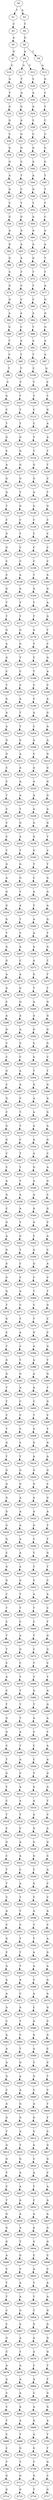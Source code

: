 strict digraph  {
	S0 -> S1 [ label = T ];
	S0 -> S2 [ label = A ];
	S1 -> S3 [ label = C ];
	S2 -> S4 [ label = T ];
	S3 -> S5 [ label = A ];
	S4 -> S6 [ label = G ];
	S5 -> S7 [ label = G ];
	S6 -> S8 [ label = A ];
	S6 -> S9 [ label = C ];
	S7 -> S10 [ label = C ];
	S8 -> S11 [ label = A ];
	S8 -> S12 [ label = C ];
	S9 -> S13 [ label = A ];
	S10 -> S14 [ label = G ];
	S11 -> S15 [ label = T ];
	S12 -> S16 [ label = C ];
	S13 -> S17 [ label = G ];
	S14 -> S18 [ label = T ];
	S15 -> S19 [ label = A ];
	S16 -> S20 [ label = A ];
	S17 -> S21 [ label = C ];
	S18 -> S22 [ label = G ];
	S19 -> S23 [ label = G ];
	S20 -> S24 [ label = A ];
	S21 -> S25 [ label = T ];
	S22 -> S26 [ label = G ];
	S23 -> S27 [ label = A ];
	S24 -> S28 [ label = C ];
	S25 -> S29 [ label = C ];
	S26 -> S30 [ label = C ];
	S27 -> S31 [ label = G ];
	S28 -> S32 [ label = C ];
	S29 -> S33 [ label = C ];
	S30 -> S34 [ label = G ];
	S31 -> S35 [ label = G ];
	S32 -> S36 [ label = G ];
	S33 -> S37 [ label = G ];
	S34 -> S38 [ label = G ];
	S35 -> S39 [ label = C ];
	S36 -> S40 [ label = A ];
	S37 -> S41 [ label = G ];
	S38 -> S42 [ label = A ];
	S39 -> S43 [ label = T ];
	S40 -> S44 [ label = A ];
	S41 -> S45 [ label = T ];
	S42 -> S46 [ label = G ];
	S43 -> S47 [ label = C ];
	S44 -> S48 [ label = G ];
	S45 -> S49 [ label = T ];
	S46 -> S50 [ label = C ];
	S47 -> S51 [ label = T ];
	S48 -> S52 [ label = T ];
	S49 -> S53 [ label = T ];
	S50 -> S54 [ label = G ];
	S51 -> S55 [ label = G ];
	S52 -> S56 [ label = A ];
	S53 -> S57 [ label = C ];
	S54 -> S58 [ label = A ];
	S55 -> S59 [ label = A ];
	S56 -> S60 [ label = A ];
	S57 -> S61 [ label = A ];
	S58 -> S62 [ label = G ];
	S59 -> S63 [ label = A ];
	S60 -> S64 [ label = A ];
	S61 -> S65 [ label = A ];
	S62 -> S66 [ label = G ];
	S63 -> S67 [ label = A ];
	S64 -> S68 [ label = G ];
	S65 -> S69 [ label = T ];
	S66 -> S70 [ label = C ];
	S67 -> S71 [ label = T ];
	S68 -> S72 [ label = T ];
	S69 -> S73 [ label = T ];
	S70 -> S74 [ label = G ];
	S71 -> S75 [ label = C ];
	S72 -> S76 [ label = T ];
	S73 -> S77 [ label = A ];
	S74 -> S78 [ label = G ];
	S75 -> S79 [ label = C ];
	S76 -> S80 [ label = C ];
	S77 -> S81 [ label = G ];
	S78 -> S82 [ label = A ];
	S79 -> S83 [ label = A ];
	S80 -> S84 [ label = A ];
	S81 -> S85 [ label = G ];
	S82 -> S86 [ label = G ];
	S83 -> S87 [ label = C ];
	S84 -> S88 [ label = T ];
	S85 -> S89 [ label = G ];
	S86 -> S90 [ label = T ];
	S87 -> S91 [ label = A ];
	S88 -> S92 [ label = A ];
	S89 -> S93 [ label = A ];
	S90 -> S94 [ label = C ];
	S91 -> S95 [ label = T ];
	S92 -> S96 [ label = T ];
	S93 -> S97 [ label = G ];
	S94 -> S98 [ label = T ];
	S95 -> S99 [ label = T ];
	S96 -> S100 [ label = C ];
	S97 -> S101 [ label = G ];
	S98 -> S102 [ label = C ];
	S99 -> S103 [ label = T ];
	S100 -> S104 [ label = T ];
	S101 -> S105 [ label = C ];
	S102 -> S106 [ label = G ];
	S103 -> S107 [ label = T ];
	S104 -> S108 [ label = T ];
	S105 -> S109 [ label = T ];
	S106 -> S110 [ label = C ];
	S107 -> S111 [ label = T ];
	S108 -> S112 [ label = C ];
	S109 -> S113 [ label = G ];
	S110 -> S114 [ label = T ];
	S111 -> S115 [ label = T ];
	S112 -> S116 [ label = C ];
	S113 -> S117 [ label = A ];
	S114 -> S118 [ label = G ];
	S115 -> S119 [ label = G ];
	S116 -> S120 [ label = T ];
	S117 -> S121 [ label = A ];
	S118 -> S122 [ label = C ];
	S119 -> S123 [ label = G ];
	S120 -> S124 [ label = T ];
	S121 -> S125 [ label = T ];
	S122 -> S126 [ label = A ];
	S123 -> S127 [ label = G ];
	S124 -> S128 [ label = G ];
	S125 -> S129 [ label = T ];
	S126 -> S130 [ label = G ];
	S127 -> S131 [ label = G ];
	S128 -> S132 [ label = G ];
	S129 -> S133 [ label = C ];
	S130 -> S134 [ label = G ];
	S131 -> S135 [ label = T ];
	S132 -> S136 [ label = A ];
	S133 -> S137 [ label = T ];
	S134 -> S138 [ label = T ];
	S135 -> S139 [ label = G ];
	S136 -> S140 [ label = G ];
	S137 -> S141 [ label = G ];
	S138 -> S142 [ label = C ];
	S139 -> S143 [ label = C ];
	S140 -> S144 [ label = C ];
	S141 -> S145 [ label = C ];
	S142 -> S146 [ label = G ];
	S143 -> S147 [ label = T ];
	S144 -> S148 [ label = C ];
	S145 -> S149 [ label = C ];
	S146 -> S150 [ label = G ];
	S147 -> S151 [ label = C ];
	S148 -> S152 [ label = C ];
	S149 -> S153 [ label = C ];
	S150 -> S154 [ label = C ];
	S151 -> S155 [ label = C ];
	S152 -> S156 [ label = C ];
	S153 -> S157 [ label = C ];
	S154 -> S158 [ label = C ];
	S155 -> S159 [ label = A ];
	S156 -> S160 [ label = T ];
	S157 -> S161 [ label = A ];
	S158 -> S162 [ label = G ];
	S159 -> S163 [ label = A ];
	S160 -> S164 [ label = G ];
	S161 -> S165 [ label = G ];
	S162 -> S166 [ label = T ];
	S163 -> S167 [ label = T ];
	S164 -> S168 [ label = T ];
	S165 -> S169 [ label = A ];
	S166 -> S170 [ label = T ];
	S167 -> S171 [ label = T ];
	S168 -> S172 [ label = T ];
	S169 -> S173 [ label = G ];
	S170 -> S174 [ label = G ];
	S171 -> S175 [ label = G ];
	S172 -> S176 [ label = A ];
	S173 -> S177 [ label = T ];
	S174 -> S178 [ label = A ];
	S175 -> S179 [ label = G ];
	S176 -> S180 [ label = T ];
	S177 -> S181 [ label = C ];
	S178 -> S182 [ label = G ];
	S179 -> S183 [ label = T ];
	S180 -> S184 [ label = T ];
	S181 -> S185 [ label = G ];
	S182 -> S186 [ label = C ];
	S183 -> S187 [ label = C ];
	S184 -> S188 [ label = T ];
	S185 -> S189 [ label = A ];
	S186 -> S190 [ label = T ];
	S187 -> S191 [ label = C ];
	S188 -> S192 [ label = C ];
	S189 -> S193 [ label = C ];
	S190 -> S194 [ label = G ];
	S191 -> S195 [ label = A ];
	S192 -> S196 [ label = C ];
	S193 -> S197 [ label = A ];
	S194 -> S198 [ label = A ];
	S195 -> S199 [ label = T ];
	S196 -> S200 [ label = A ];
	S197 -> S201 [ label = G ];
	S198 -> S202 [ label = A ];
	S199 -> S203 [ label = T ];
	S200 -> S204 [ label = C ];
	S201 -> S205 [ label = A ];
	S202 -> S206 [ label = G ];
	S203 -> S207 [ label = G ];
	S204 -> S208 [ label = A ];
	S205 -> S209 [ label = A ];
	S206 -> S210 [ label = G ];
	S207 -> S211 [ label = A ];
	S208 -> S212 [ label = C ];
	S209 -> S213 [ label = G ];
	S210 -> S214 [ label = C ];
	S211 -> S215 [ label = A ];
	S212 -> S216 [ label = A ];
	S213 -> S217 [ label = G ];
	S214 -> S218 [ label = C ];
	S215 -> S219 [ label = A ];
	S216 -> S220 [ label = A ];
	S217 -> S221 [ label = G ];
	S218 -> S222 [ label = T ];
	S219 -> S223 [ label = A ];
	S220 -> S224 [ label = A ];
	S221 -> S225 [ label = G ];
	S222 -> S226 [ label = C ];
	S223 -> S227 [ label = T ];
	S224 -> S228 [ label = A ];
	S225 -> S229 [ label = A ];
	S226 -> S230 [ label = C ];
	S227 -> S231 [ label = G ];
	S228 -> S232 [ label = G ];
	S229 -> S233 [ label = G ];
	S230 -> S234 [ label = C ];
	S231 -> S235 [ label = A ];
	S232 -> S236 [ label = G ];
	S233 -> S237 [ label = T ];
	S234 -> S238 [ label = T ];
	S235 -> S239 [ label = T ];
	S236 -> S240 [ label = G ];
	S237 -> S241 [ label = C ];
	S238 -> S242 [ label = G ];
	S239 -> S243 [ label = G ];
	S240 -> S244 [ label = T ];
	S241 -> S245 [ label = T ];
	S242 -> S246 [ label = A ];
	S243 -> S247 [ label = G ];
	S244 -> S248 [ label = C ];
	S245 -> S249 [ label = G ];
	S246 -> S250 [ label = G ];
	S247 -> S251 [ label = T ];
	S248 -> S252 [ label = A ];
	S249 -> S253 [ label = G ];
	S250 -> S254 [ label = G ];
	S251 -> S255 [ label = A ];
	S252 -> S256 [ label = T ];
	S253 -> S257 [ label = A ];
	S254 -> S258 [ label = G ];
	S255 -> S259 [ label = T ];
	S256 -> S260 [ label = A ];
	S257 -> S261 [ label = G ];
	S258 -> S262 [ label = T ];
	S259 -> S263 [ label = C ];
	S260 -> S264 [ label = A ];
	S261 -> S265 [ label = T ];
	S262 -> S266 [ label = G ];
	S263 -> S267 [ label = A ];
	S264 -> S268 [ label = A ];
	S265 -> S269 [ label = G ];
	S266 -> S270 [ label = G ];
	S267 -> S271 [ label = C ];
	S268 -> S272 [ label = A ];
	S269 -> S273 [ label = T ];
	S270 -> S274 [ label = A ];
	S271 -> S275 [ label = A ];
	S272 -> S276 [ label = G ];
	S273 -> S277 [ label = T ];
	S274 -> S278 [ label = G ];
	S275 -> S279 [ label = G ];
	S276 -> S280 [ label = T ];
	S277 -> S281 [ label = T ];
	S278 -> S282 [ label = C ];
	S279 -> S283 [ label = G ];
	S280 -> S284 [ label = A ];
	S281 -> S285 [ label = G ];
	S282 -> S286 [ label = A ];
	S283 -> S287 [ label = A ];
	S284 -> S288 [ label = A ];
	S285 -> S289 [ label = G ];
	S286 -> S290 [ label = G ];
	S287 -> S291 [ label = A ];
	S288 -> S292 [ label = G ];
	S289 -> S293 [ label = G ];
	S290 -> S294 [ label = C ];
	S291 -> S295 [ label = C ];
	S292 -> S296 [ label = G ];
	S293 -> S297 [ label = G ];
	S294 -> S298 [ label = C ];
	S295 -> S299 [ label = C ];
	S296 -> S300 [ label = G ];
	S297 -> S301 [ label = C ];
	S298 -> S302 [ label = G ];
	S299 -> S303 [ label = A ];
	S300 -> S304 [ label = T ];
	S301 -> S305 [ label = T ];
	S302 -> S306 [ label = C ];
	S303 -> S307 [ label = A ];
	S304 -> S308 [ label = G ];
	S305 -> S309 [ label = G ];
	S306 -> S310 [ label = G ];
	S307 -> S311 [ label = C ];
	S308 -> S312 [ label = A ];
	S309 -> S313 [ label = G ];
	S310 -> S314 [ label = C ];
	S311 -> S315 [ label = T ];
	S312 -> S316 [ label = A ];
	S313 -> S317 [ label = G ];
	S314 -> S318 [ label = G ];
	S315 -> S319 [ label = T ];
	S316 -> S320 [ label = A ];
	S317 -> S321 [ label = A ];
	S318 -> S322 [ label = G ];
	S319 -> S323 [ label = C ];
	S320 -> S324 [ label = A ];
	S321 -> S325 [ label = G ];
	S322 -> S326 [ label = C ];
	S323 -> S327 [ label = T ];
	S324 -> S328 [ label = A ];
	S325 -> S329 [ label = C ];
	S326 -> S330 [ label = C ];
	S327 -> S331 [ label = T ];
	S328 -> S332 [ label = G ];
	S329 -> S333 [ label = A ];
	S330 -> S334 [ label = A ];
	S331 -> S335 [ label = T ];
	S332 -> S336 [ label = A ];
	S333 -> S337 [ label = G ];
	S334 -> S338 [ label = G ];
	S335 -> S339 [ label = A ];
	S336 -> S340 [ label = A ];
	S337 -> S341 [ label = C ];
	S338 -> S342 [ label = C ];
	S339 -> S343 [ label = A ];
	S340 -> S344 [ label = A ];
	S341 -> S345 [ label = G ];
	S342 -> S346 [ label = G ];
	S343 -> S347 [ label = T ];
	S344 -> S348 [ label = G ];
	S345 -> S349 [ label = C ];
	S346 -> S350 [ label = A ];
	S347 -> S351 [ label = G ];
	S348 -> S352 [ label = C ];
	S349 -> S353 [ label = A ];
	S350 -> S354 [ label = G ];
	S351 -> S355 [ label = T ];
	S352 -> S356 [ label = A ];
	S353 -> S357 [ label = C ];
	S354 -> S358 [ label = G ];
	S355 -> S359 [ label = C ];
	S356 -> S360 [ label = G ];
	S357 -> S361 [ label = A ];
	S358 -> S362 [ label = G ];
	S359 -> S363 [ label = C ];
	S360 -> S364 [ label = C ];
	S361 -> S365 [ label = C ];
	S362 -> S366 [ label = G ];
	S363 -> S367 [ label = A ];
	S364 -> S368 [ label = T ];
	S365 -> S369 [ label = T ];
	S366 -> S370 [ label = T ];
	S367 -> S371 [ label = C ];
	S368 -> S372 [ label = C ];
	S369 -> S373 [ label = G ];
	S370 -> S374 [ label = G ];
	S371 -> S375 [ label = T ];
	S372 -> S376 [ label = T ];
	S373 -> S377 [ label = C ];
	S374 -> S378 [ label = C ];
	S375 -> S379 [ label = A ];
	S376 -> S380 [ label = G ];
	S377 -> S381 [ label = C ];
	S378 -> S382 [ label = T ];
	S379 -> S383 [ label = C ];
	S380 -> S384 [ label = A ];
	S381 -> S385 [ label = G ];
	S382 -> S386 [ label = G ];
	S383 -> S387 [ label = T ];
	S384 -> S388 [ label = A ];
	S385 -> S389 [ label = T ];
	S386 -> S390 [ label = G ];
	S387 -> S391 [ label = G ];
	S388 -> S392 [ label = A ];
	S389 -> S393 [ label = G ];
	S390 -> S394 [ label = T ];
	S391 -> S395 [ label = A ];
	S392 -> S396 [ label = A ];
	S393 -> S397 [ label = T ];
	S394 -> S398 [ label = T ];
	S395 -> S399 [ label = C ];
	S396 -> S400 [ label = C ];
	S397 -> S401 [ label = G ];
	S398 -> S402 [ label = C ];
	S399 -> S403 [ label = C ];
	S400 -> S404 [ label = T ];
	S401 -> S405 [ label = C ];
	S402 -> S406 [ label = T ];
	S403 -> S407 [ label = C ];
	S404 -> S408 [ label = G ];
	S405 -> S409 [ label = T ];
	S406 -> S410 [ label = G ];
	S407 -> S411 [ label = C ];
	S408 -> S412 [ label = G ];
	S409 -> S413 [ label = G ];
	S410 -> S414 [ label = T ];
	S411 -> S415 [ label = T ];
	S412 -> S416 [ label = A ];
	S413 -> S417 [ label = A ];
	S414 -> S418 [ label = G ];
	S415 -> S419 [ label = G ];
	S416 -> S420 [ label = G ];
	S417 -> S421 [ label = G ];
	S418 -> S422 [ label = G ];
	S419 -> S423 [ label = G ];
	S420 -> S424 [ label = G ];
	S421 -> S425 [ label = C ];
	S422 -> S426 [ label = G ];
	S423 -> S427 [ label = A ];
	S424 -> S428 [ label = A ];
	S425 -> S429 [ label = G ];
	S426 -> S430 [ label = G ];
	S427 -> S431 [ label = A ];
	S428 -> S432 [ label = A ];
	S429 -> S433 [ label = A ];
	S430 -> S434 [ label = G ];
	S431 -> S435 [ label = A ];
	S432 -> S436 [ label = G ];
	S433 -> S437 [ label = T ];
	S434 -> S438 [ label = G ];
	S435 -> S439 [ label = A ];
	S436 -> S440 [ label = C ];
	S437 -> S441 [ label = T ];
	S438 -> S442 [ label = C ];
	S439 -> S443 [ label = A ];
	S440 -> S444 [ label = T ];
	S441 -> S445 [ label = G ];
	S442 -> S446 [ label = G ];
	S443 -> S447 [ label = A ];
	S444 -> S448 [ label = T ];
	S445 -> S449 [ label = T ];
	S446 -> S450 [ label = G ];
	S447 -> S451 [ label = G ];
	S448 -> S452 [ label = C ];
	S449 -> S453 [ label = C ];
	S450 -> S454 [ label = C ];
	S451 -> S455 [ label = T ];
	S452 -> S456 [ label = A ];
	S453 -> S457 [ label = A ];
	S454 -> S458 [ label = T ];
	S455 -> S459 [ label = T ];
	S456 -> S460 [ label = T ];
	S457 -> S461 [ label = C ];
	S458 -> S462 [ label = C ];
	S459 -> S463 [ label = C ];
	S460 -> S464 [ label = C ];
	S461 -> S465 [ label = T ];
	S462 -> S466 [ label = T ];
	S463 -> S467 [ label = A ];
	S464 -> S468 [ label = T ];
	S465 -> S469 [ label = G ];
	S466 -> S470 [ label = T ];
	S467 -> S471 [ label = G ];
	S468 -> S472 [ label = C ];
	S469 -> S473 [ label = G ];
	S470 -> S474 [ label = C ];
	S471 -> S475 [ label = C ];
	S472 -> S476 [ label = T ];
	S473 -> S477 [ label = C ];
	S474 -> S478 [ label = A ];
	S475 -> S479 [ label = T ];
	S476 -> S480 [ label = T ];
	S477 -> S481 [ label = T ];
	S478 -> S482 [ label = C ];
	S479 -> S483 [ label = T ];
	S480 -> S484 [ label = G ];
	S481 -> S485 [ label = G ];
	S482 -> S486 [ label = T ];
	S483 -> S487 [ label = T ];
	S484 -> S488 [ label = T ];
	S485 -> S489 [ label = G ];
	S486 -> S490 [ label = G ];
	S487 -> S491 [ label = T ];
	S488 -> S492 [ label = A ];
	S489 -> S493 [ label = A ];
	S490 -> S494 [ label = G ];
	S491 -> S495 [ label = A ];
	S492 -> S496 [ label = C ];
	S493 -> S497 [ label = T ];
	S494 -> S498 [ label = C ];
	S495 -> S499 [ label = T ];
	S496 -> S500 [ label = C ];
	S497 -> S501 [ label = A ];
	S498 -> S502 [ label = T ];
	S499 -> S503 [ label = A ];
	S500 -> S504 [ label = C ];
	S501 -> S505 [ label = A ];
	S502 -> S506 [ label = G ];
	S503 -> S507 [ label = C ];
	S504 -> S508 [ label = T ];
	S505 -> S509 [ label = G ];
	S506 -> S510 [ label = T ];
	S507 -> S511 [ label = A ];
	S508 -> S512 [ label = G ];
	S509 -> S513 [ label = G ];
	S510 -> S514 [ label = C ];
	S511 -> S515 [ label = A ];
	S512 -> S516 [ label = A ];
	S513 -> S517 [ label = T ];
	S514 -> S518 [ label = T ];
	S515 -> S519 [ label = T ];
	S516 -> S520 [ label = A ];
	S517 -> S521 [ label = C ];
	S518 -> S522 [ label = C ];
	S519 -> S523 [ label = C ];
	S520 -> S524 [ label = G ];
	S521 -> S525 [ label = A ];
	S522 -> S526 [ label = G ];
	S523 -> S527 [ label = A ];
	S524 -> S528 [ label = G ];
	S525 -> S529 [ label = G ];
	S526 -> S530 [ label = C ];
	S527 -> S531 [ label = A ];
	S528 -> S532 [ label = G ];
	S529 -> S533 [ label = C ];
	S530 -> S534 [ label = T ];
	S531 -> S535 [ label = C ];
	S532 -> S536 [ label = T ];
	S533 -> S537 [ label = A ];
	S534 -> S538 [ label = T ];
	S535 -> S539 [ label = A ];
	S536 -> S540 [ label = G ];
	S537 -> S541 [ label = C ];
	S538 -> S542 [ label = C ];
	S539 -> S543 [ label = T ];
	S540 -> S544 [ label = T ];
	S541 -> S545 [ label = C ];
	S542 -> S546 [ label = A ];
	S543 -> S547 [ label = T ];
	S544 -> S548 [ label = A ];
	S545 -> S549 [ label = A ];
	S546 -> S550 [ label = C ];
	S547 -> S551 [ label = C ];
	S548 -> S552 [ label = T ];
	S549 -> S553 [ label = C ];
	S550 -> S554 [ label = G ];
	S551 -> S555 [ label = T ];
	S552 -> S556 [ label = T ];
	S553 -> S557 [ label = A ];
	S554 -> S558 [ label = C ];
	S555 -> S559 [ label = T ];
	S556 -> S560 [ label = A ];
	S557 -> S561 [ label = G ];
	S558 -> S562 [ label = A ];
	S559 -> S563 [ label = T ];
	S560 -> S564 [ label = A ];
	S561 -> S565 [ label = A ];
	S562 -> S566 [ label = A ];
	S563 -> S567 [ label = A ];
	S564 -> S568 [ label = C ];
	S565 -> S569 [ label = G ];
	S566 -> S570 [ label = A ];
	S567 -> S571 [ label = C ];
	S568 -> S572 [ label = A ];
	S569 -> S573 [ label = A ];
	S570 -> S574 [ label = A ];
	S571 -> S575 [ label = A ];
	S572 -> S576 [ label = C ];
	S573 -> S577 [ label = G ];
	S574 -> S578 [ label = C ];
	S575 -> S579 [ label = T ];
	S576 -> S580 [ label = A ];
	S577 -> S581 [ label = C ];
	S578 -> S582 [ label = A ];
	S579 -> S583 [ label = C ];
	S580 -> S584 [ label = G ];
	S581 -> S585 [ label = G ];
	S582 -> S586 [ label = A ];
	S583 -> S587 [ label = T ];
	S584 -> S588 [ label = A ];
	S585 -> S589 [ label = C ];
	S586 -> S590 [ label = A ];
	S587 -> S591 [ label = G ];
	S588 -> S592 [ label = T ];
	S589 -> S593 [ label = C ];
	S590 -> S594 [ label = G ];
	S591 -> S595 [ label = A ];
	S592 -> S596 [ label = G ];
	S593 -> S597 [ label = T ];
	S594 -> S598 [ label = C ];
	S595 -> S599 [ label = A ];
	S596 -> S600 [ label = C ];
	S597 -> S601 [ label = C ];
	S598 -> S602 [ label = A ];
	S599 -> S603 [ label = G ];
	S600 -> S604 [ label = A ];
	S601 -> S605 [ label = T ];
	S602 -> S606 [ label = G ];
	S603 -> S607 [ label = G ];
	S604 -> S608 [ label = G ];
	S605 -> S609 [ label = T ];
	S606 -> S610 [ label = T ];
	S607 -> S611 [ label = A ];
	S608 -> S612 [ label = G ];
	S609 -> S613 [ label = C ];
	S610 -> S614 [ label = G ];
	S611 -> S615 [ label = T ];
	S612 -> S616 [ label = G ];
	S613 -> S617 [ label = G ];
	S614 -> S618 [ label = G ];
	S615 -> S619 [ label = G ];
	S616 -> S620 [ label = C ];
	S617 -> S621 [ label = G ];
	S618 -> S622 [ label = T ];
	S619 -> S623 [ label = A ];
	S620 -> S624 [ label = A ];
	S621 -> S625 [ label = C ];
	S622 -> S626 [ label = C ];
	S623 -> S627 [ label = A ];
	S624 -> S628 [ label = T ];
	S625 -> S629 [ label = A ];
	S626 -> S630 [ label = T ];
	S627 -> S631 [ label = A ];
	S628 -> S632 [ label = C ];
	S629 -> S633 [ label = A ];
	S630 -> S634 [ label = G ];
	S631 -> S635 [ label = A ];
	S632 -> S636 [ label = A ];
	S633 -> S637 [ label = A ];
	S634 -> S638 [ label = G ];
	S635 -> S639 [ label = A ];
	S636 -> S640 [ label = A ];
	S637 -> S641 [ label = G ];
	S638 -> S642 [ label = G ];
	S639 -> S643 [ label = T ];
	S640 -> S644 [ label = G ];
	S641 -> S645 [ label = G ];
	S642 -> S646 [ label = A ];
	S643 -> S647 [ label = G ];
	S644 -> S648 [ label = C ];
	S645 -> S649 [ label = C ];
	S646 -> S650 [ label = C ];
	S647 -> S651 [ label = C ];
	S648 -> S652 [ label = A ];
	S649 -> S653 [ label = C ];
	S650 -> S654 [ label = T ];
	S651 -> S655 [ label = A ];
	S652 -> S656 [ label = T ];
	S653 -> S657 [ label = A ];
	S654 -> S658 [ label = T ];
	S655 -> S659 [ label = A ];
	S656 -> S660 [ label = T ];
	S657 -> S661 [ label = A ];
	S658 -> S662 [ label = C ];
	S659 -> S663 [ label = G ];
	S660 -> S664 [ label = T ];
	S661 -> S665 [ label = G ];
	S662 -> S666 [ label = C ];
	S663 -> S667 [ label = A ];
	S664 -> S668 [ label = G ];
	S665 -> S669 [ label = G ];
	S666 -> S670 [ label = G ];
	S667 -> S671 [ label = A ];
	S668 -> S672 [ label = A ];
	S669 -> S673 [ label = G ];
	S670 -> S674 [ label = C ];
	S671 -> S675 [ label = T ];
	S672 -> S676 [ label = A ];
	S673 -> S677 [ label = G ];
	S674 -> S678 [ label = A ];
	S675 -> S679 [ label = A ];
	S676 -> S680 [ label = C ];
	S677 -> S681 [ label = T ];
	S678 -> S682 [ label = A ];
	S679 -> S683 [ label = A ];
	S680 -> S684 [ label = A ];
	S681 -> S685 [ label = T ];
	S682 -> S686 [ label = C ];
	S683 -> S687 [ label = A ];
	S684 -> S688 [ label = C ];
	S685 -> S689 [ label = G ];
	S686 -> S690 [ label = C ];
	S687 -> S691 [ label = A ];
	S688 -> S692 [ label = A ];
	S689 -> S693 [ label = G ];
	S690 -> S694 [ label = T ];
	S691 -> S695 [ label = A ];
	S692 -> S696 [ label = G ];
	S693 -> S697 [ label = A ];
	S694 -> S698 [ label = C ];
	S695 -> S699 [ label = T ];
	S696 -> S700 [ label = A ];
	S697 -> S701 [ label = T ];
	S698 -> S702 [ label = C ];
	S699 -> S703 [ label = G ];
	S700 -> S704 [ label = G ];
	S701 -> S705 [ label = T ];
	S702 -> S706 [ label = T ];
	S703 -> S707 [ label = T ];
	S704 -> S708 [ label = T ];
	S705 -> S709 [ label = G ];
	S706 -> S710 [ label = G ];
	S707 -> S711 [ label = G ];
	S708 -> S712 [ label = G ];
	S709 -> S713 [ label = C ];
	S710 -> S714 [ label = G ];
	S711 -> S715 [ label = G ];
	S712 -> S716 [ label = T ];
	S713 -> S717 [ label = G ];
}
